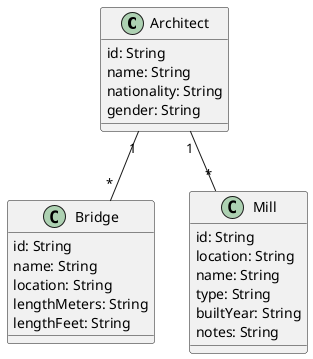 @startuml "Architecture"


class Architect{
  id: String
  name: String
  nationality: String
  gender: String
}

class Bridge{
  id: String
  name: String
  location: String
  lengthMeters: String
  lengthFeet: String
}

class Mill{
  id: String
  location: String
  name: String
  type: String
  builtYear: String
  notes: String
}



Architect "1" -- "*" Mill

Architect "1" -- "*" Bridge


@enduml